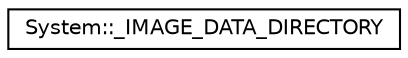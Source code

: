 digraph G
{
  edge [fontname="Helvetica",fontsize="10",labelfontname="Helvetica",labelfontsize="10"];
  node [fontname="Helvetica",fontsize="10",shape=record];
  rankdir="LR";
  Node1 [label="System::_IMAGE_DATA_DIRECTORY",height=0.2,width=0.4,color="black", fillcolor="white", style="filled",URL="$struct_system_1_1___i_m_a_g_e___d_a_t_a___d_i_r_e_c_t_o_r_y.html"];
}
